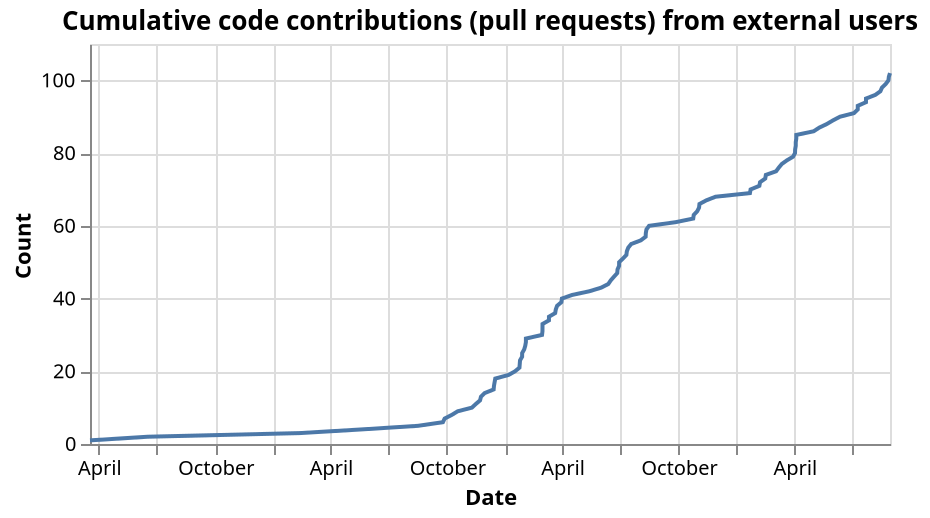 {"config": {"view": {"continuousWidth": 400, "continuousHeight": 300}}, "data": {"name": "data-df562dbb6632a0d266886b5b97763acf"}, "mark": "line", "encoding": {"x": {"axis": {"title": "Date"}, "field": "interaction_createdAt", "type": "temporal"}, "y": {"axis": {"title": "Count"}, "field": "cumulative_count", "type": "quantitative"}}, "height": 200, "title": "Cumulative code contributions (pull requests) from external users", "transform": [{"window": [{"op": "count", "as": "cumulative_count"}], "sort": [{"field": "interaction_createdAt"}]}], "$schema": "https://vega.github.io/schema/vega-lite/v4.17.0.json", "datasets": {"data-df562dbb6632a0d266886b5b97763acf": [{"interaction_createdAt": "2021-03-17T20:21:39+00:00"}, {"interaction_createdAt": "2021-06-16T18:28:24+00:00"}, {"interaction_createdAt": "2022-02-11T09:53:46+00:00"}, {"interaction_createdAt": "2022-05-18T18:04:27+00:00"}, {"interaction_createdAt": "2022-08-16T17:37:01+00:00"}, {"interaction_createdAt": "2022-09-24T22:36:24+00:00"}, {"interaction_createdAt": "2022-09-27T16:19:28+00:00"}, {"interaction_createdAt": "2022-10-08T21:21:56+00:00"}, {"interaction_createdAt": "2022-10-18T06:43:35+00:00"}, {"interaction_createdAt": "2022-11-09T14:34:37+00:00"}, {"interaction_createdAt": "2022-11-15T19:00:46+00:00"}, {"interaction_createdAt": "2022-11-22T11:34:32+00:00"}, {"interaction_createdAt": "2022-11-23T20:58:35+00:00"}, {"interaction_createdAt": "2022-11-29T16:09:16+00:00"}, {"interaction_createdAt": "2022-12-13T21:07:40+00:00"}, {"interaction_createdAt": "2022-12-14T10:04:50+00:00"}, {"interaction_createdAt": "2022-12-15T09:47:26+00:00"}, {"interaction_createdAt": "2022-12-16T11:00:11+00:00"}, {"interaction_createdAt": "2023-01-06T13:22:22+00:00"}, {"interaction_createdAt": "2023-01-16T15:16:03+00:00"}, {"interaction_createdAt": "2023-01-23T13:33:49+00:00"}, {"interaction_createdAt": "2023-01-24T00:37:28+00:00"}, {"interaction_createdAt": "2023-01-24T11:08:39+00:00"}, {"interaction_createdAt": "2023-01-27T18:18:48+00:00"}, {"interaction_createdAt": "2023-01-27T19:22:02+00:00"}, {"interaction_createdAt": "2023-01-31T00:10:12+00:00"}, {"interaction_createdAt": "2023-02-01T16:20:17+00:00"}, {"interaction_createdAt": "2023-02-02T16:50:51+00:00"}, {"interaction_createdAt": "2023-02-02T17:44:38+00:00"}, {"interaction_createdAt": "2023-02-28T03:09:35+00:00"}, {"interaction_createdAt": "2023-02-28T19:36:22+00:00"}, {"interaction_createdAt": "2023-02-28T20:36:45+00:00"}, {"interaction_createdAt": "2023-02-28T21:53:12+00:00"}, {"interaction_createdAt": "2023-03-11T00:40:26+00:00"}, {"interaction_createdAt": "2023-03-11T01:15:45+00:00"}, {"interaction_createdAt": "2023-03-20T20:08:04+00:00"}, {"interaction_createdAt": "2023-03-21T19:31:14+00:00"}, {"interaction_createdAt": "2023-03-23T20:40:50+00:00"}, {"interaction_createdAt": "2023-03-30T15:01:06+00:00"}, {"interaction_createdAt": "2023-03-31T11:09:10+00:00"}, {"interaction_createdAt": "2023-04-16T18:35:44+00:00"}, {"interaction_createdAt": "2023-05-13T14:34:00+00:00"}, {"interaction_createdAt": "2023-06-01T09:11:14+00:00"}, {"interaction_createdAt": "2023-06-12T13:21:26+00:00"}, {"interaction_createdAt": "2023-06-16T10:22:26+00:00"}, {"interaction_createdAt": "2023-06-21T10:59:21+00:00"}, {"interaction_createdAt": "2023-06-26T15:51:51+00:00"}, {"interaction_createdAt": "2023-06-27T02:27:42+00:00"}, {"interaction_createdAt": "2023-06-29T14:07:25+00:00"}, {"interaction_createdAt": "2023-06-29T15:18:11+00:00"}, {"interaction_createdAt": "2023-07-05T14:25:21+00:00"}, {"interaction_createdAt": "2023-07-11T01:25:44+00:00"}, {"interaction_createdAt": "2023-07-11T19:04:05+00:00"}, {"interaction_createdAt": "2023-07-14T00:24:37+00:00"}, {"interaction_createdAt": "2023-07-18T15:34:23+00:00"}, {"interaction_createdAt": "2023-08-02T17:48:52+00:00"}, {"interaction_createdAt": "2023-08-10T09:29:12+00:00"}, {"interaction_createdAt": "2023-08-10T16:29:35+00:00"}, {"interaction_createdAt": "2023-08-11T15:53:27+00:00"}, {"interaction_createdAt": "2023-08-15T20:12:49+00:00"}, {"interaction_createdAt": "2023-09-26T14:47:49+00:00"}, {"interaction_createdAt": "2023-10-24T09:12:34+00:00"}, {"interaction_createdAt": "2023-10-25T04:36:25+00:00"}, {"interaction_createdAt": "2023-10-30T15:43:52+00:00"}, {"interaction_createdAt": "2023-11-02T13:22:28+00:00"}, {"interaction_createdAt": "2023-11-03T04:54:06+00:00"}, {"interaction_createdAt": "2023-11-13T21:46:00+00:00"}, {"interaction_createdAt": "2023-11-28T12:26:33+00:00"}, {"interaction_createdAt": "2024-01-21T17:36:30+00:00"}, {"interaction_createdAt": "2024-01-22T19:04:04+00:00"}, {"interaction_createdAt": "2024-02-05T14:43:17+00:00"}, {"interaction_createdAt": "2024-02-06T16:11:53+00:00"}, {"interaction_createdAt": "2024-02-14T20:47:13+00:00"}, {"interaction_createdAt": "2024-02-15T19:27:08+00:00"}, {"interaction_createdAt": "2024-03-02T23:02:50+00:00"}, {"interaction_createdAt": "2024-03-07T04:12:59+00:00"}, {"interaction_createdAt": "2024-03-11T22:02:17+00:00"}, {"interaction_createdAt": "2024-03-19T22:09:42+00:00"}, {"interaction_createdAt": "2024-03-29T15:14:21+00:00"}, {"interaction_createdAt": "2024-04-01T18:51:45+00:00"}, {"interaction_createdAt": "2024-04-01T23:13:29+00:00"}, {"interaction_createdAt": "2024-04-02T22:36:56+00:00"}, {"interaction_createdAt": "2024-04-02T22:45:22+00:00"}, {"interaction_createdAt": "2024-04-03T18:56:28+00:00"}, {"interaction_createdAt": "2024-04-03T19:38:41+00:00"}, {"interaction_createdAt": "2024-05-01T03:25:13+00:00"}, {"interaction_createdAt": "2024-05-09T22:03:12+00:00"}, {"interaction_createdAt": "2024-05-21T22:10:23+00:00"}, {"interaction_createdAt": "2024-05-31T15:46:42+00:00"}, {"interaction_createdAt": "2024-06-11T13:52:40+00:00"}, {"interaction_createdAt": "2024-07-03T18:03:41+00:00"}, {"interaction_createdAt": "2024-07-09T15:14:45+00:00"}, {"interaction_createdAt": "2024-07-09T15:40:03+00:00"}, {"interaction_createdAt": "2024-07-22T14:16:41+00:00"}, {"interaction_createdAt": "2024-07-22T14:59:06+00:00"}, {"interaction_createdAt": "2024-08-06T06:37:28+00:00"}, {"interaction_createdAt": "2024-08-14T07:05:51+00:00"}, {"interaction_createdAt": "2024-08-16T18:41:28+00:00"}, {"interaction_createdAt": "2024-08-22T16:23:52+00:00"}, {"interaction_createdAt": "2024-08-26T23:05:12+00:00"}, {"interaction_createdAt": "2024-08-27T15:52:41+00:00"}, {"interaction_createdAt": "2024-08-29T10:58:12+00:00"}]}}